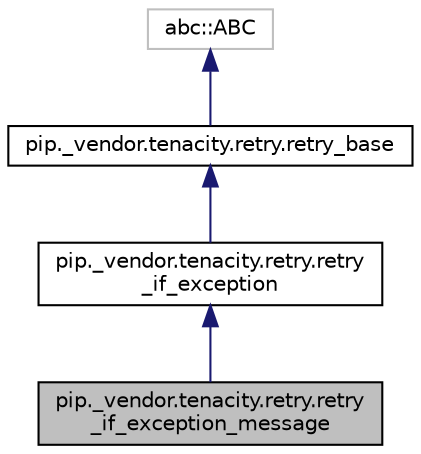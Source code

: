 digraph "pip._vendor.tenacity.retry.retry_if_exception_message"
{
 // LATEX_PDF_SIZE
  edge [fontname="Helvetica",fontsize="10",labelfontname="Helvetica",labelfontsize="10"];
  node [fontname="Helvetica",fontsize="10",shape=record];
  Node1 [label="pip._vendor.tenacity.retry.retry\l_if_exception_message",height=0.2,width=0.4,color="black", fillcolor="grey75", style="filled", fontcolor="black",tooltip=" "];
  Node2 -> Node1 [dir="back",color="midnightblue",fontsize="10",style="solid"];
  Node2 [label="pip._vendor.tenacity.retry.retry\l_if_exception",height=0.2,width=0.4,color="black", fillcolor="white", style="filled",URL="$classpip_1_1__vendor_1_1tenacity_1_1retry_1_1retry__if__exception.html",tooltip=" "];
  Node3 -> Node2 [dir="back",color="midnightblue",fontsize="10",style="solid"];
  Node3 [label="pip._vendor.tenacity.retry.retry_base",height=0.2,width=0.4,color="black", fillcolor="white", style="filled",URL="$classpip_1_1__vendor_1_1tenacity_1_1retry_1_1retry__base.html",tooltip=" "];
  Node4 -> Node3 [dir="back",color="midnightblue",fontsize="10",style="solid"];
  Node4 [label="abc::ABC",height=0.2,width=0.4,color="grey75", fillcolor="white", style="filled",tooltip=" "];
}
